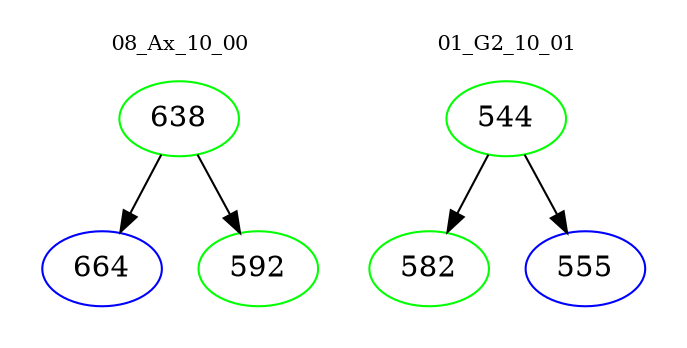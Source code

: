 digraph{
subgraph cluster_0 {
color = white
label = "08_Ax_10_00";
fontsize=10;
T0_638 [label="638", color="green"]
T0_638 -> T0_664 [color="black"]
T0_664 [label="664", color="blue"]
T0_638 -> T0_592 [color="black"]
T0_592 [label="592", color="green"]
}
subgraph cluster_1 {
color = white
label = "01_G2_10_01";
fontsize=10;
T1_544 [label="544", color="green"]
T1_544 -> T1_582 [color="black"]
T1_582 [label="582", color="green"]
T1_544 -> T1_555 [color="black"]
T1_555 [label="555", color="blue"]
}
}
